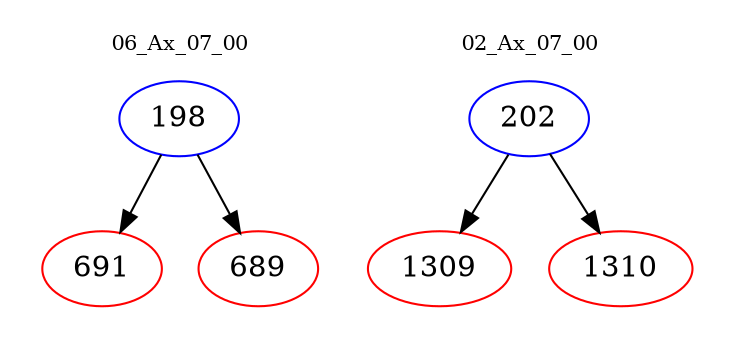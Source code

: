 digraph{
subgraph cluster_0 {
color = white
label = "06_Ax_07_00";
fontsize=10;
T0_198 [label="198", color="blue"]
T0_198 -> T0_691 [color="black"]
T0_691 [label="691", color="red"]
T0_198 -> T0_689 [color="black"]
T0_689 [label="689", color="red"]
}
subgraph cluster_1 {
color = white
label = "02_Ax_07_00";
fontsize=10;
T1_202 [label="202", color="blue"]
T1_202 -> T1_1309 [color="black"]
T1_1309 [label="1309", color="red"]
T1_202 -> T1_1310 [color="black"]
T1_1310 [label="1310", color="red"]
}
}
